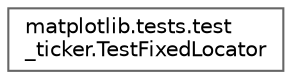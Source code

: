 digraph "Graphical Class Hierarchy"
{
 // LATEX_PDF_SIZE
  bgcolor="transparent";
  edge [fontname=Helvetica,fontsize=10,labelfontname=Helvetica,labelfontsize=10];
  node [fontname=Helvetica,fontsize=10,shape=box,height=0.2,width=0.4];
  rankdir="LR";
  Node0 [id="Node000000",label="matplotlib.tests.test\l_ticker.TestFixedLocator",height=0.2,width=0.4,color="grey40", fillcolor="white", style="filled",URL="$d4/d76/classmatplotlib_1_1tests_1_1test__ticker_1_1TestFixedLocator.html",tooltip=" "];
}
